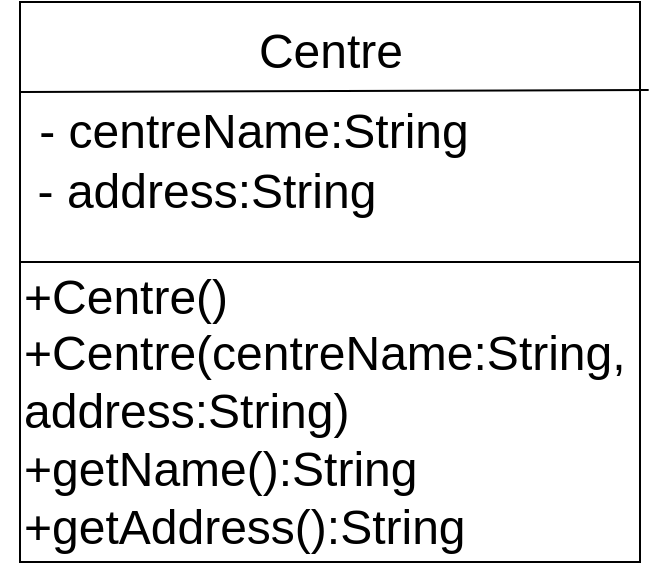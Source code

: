 <mxfile>
    <diagram id="Y_MOPtWibpevu8N45386" name="Page-1">
        <mxGraphModel dx="1224" dy="397" grid="1" gridSize="10" guides="1" tooltips="1" connect="1" arrows="1" fold="1" page="1" pageScale="1" pageWidth="850" pageHeight="1100" math="0" shadow="0">
            <root>
                <mxCell id="0"/>
                <mxCell id="1" parent="0"/>
                <mxCell id="2" value="" style="group" parent="1" vertex="1" connectable="0">
                    <mxGeometry x="280" y="60" width="310" height="280" as="geometry"/>
                </mxCell>
                <mxCell id="3" value="" style="rounded=0;whiteSpace=wrap;html=1;" parent="2" vertex="1">
                    <mxGeometry width="310" height="280" as="geometry"/>
                </mxCell>
                <mxCell id="4" value="&lt;font style=&quot;font-size: 24px;&quot;&gt;Centre&lt;/font&gt;" style="text;html=1;strokeColor=none;fillColor=none;align=center;verticalAlign=middle;whiteSpace=wrap;rounded=0;" parent="2" vertex="1">
                    <mxGeometry x="95.296" width="120.556" height="50" as="geometry"/>
                </mxCell>
                <mxCell id="5" value="" style="endArrow=none;html=1;fontSize=24;entryX=1.014;entryY=0.157;entryDx=0;entryDy=0;entryPerimeter=0;" parent="2" target="3" edge="1">
                    <mxGeometry width="50" height="50" relative="1" as="geometry">
                        <mxPoint y="45" as="sourcePoint"/>
                        <mxPoint x="332.963" y="150" as="targetPoint"/>
                    </mxGeometry>
                </mxCell>
                <mxCell id="6" value="- centreName:String" style="text;html=1;strokeColor=none;fillColor=none;align=center;verticalAlign=middle;whiteSpace=wrap;rounded=0;fontSize=24;" parent="2" vertex="1">
                    <mxGeometry y="50" width="234.07" height="30" as="geometry"/>
                </mxCell>
                <mxCell id="7" value="- address:String" style="text;html=1;strokeColor=none;fillColor=none;align=center;verticalAlign=middle;whiteSpace=wrap;rounded=0;fontSize=24;" parent="2" vertex="1">
                    <mxGeometry x="-10" y="80" width="206.667" height="30" as="geometry"/>
                </mxCell>
                <mxCell id="8" value="&lt;div style=&quot;&quot;&gt;&lt;span style=&quot;background-color: initial;&quot;&gt;+Centre()&lt;/span&gt;&lt;/div&gt;&lt;div style=&quot;&quot;&gt;&lt;span style=&quot;background-color: initial;&quot;&gt;+Centre(centreName:String, address:String)&lt;/span&gt;&lt;br&gt;&lt;/div&gt;&lt;div style=&quot;&quot;&gt;&lt;span style=&quot;background-color: initial;&quot;&gt;+getName():String&lt;/span&gt;&lt;/div&gt;&lt;div style=&quot;&quot;&gt;&lt;span style=&quot;background-color: initial;&quot;&gt;+getAddress():String&lt;/span&gt;&lt;/div&gt;" style="text;html=1;strokeColor=none;fillColor=none;align=left;verticalAlign=middle;whiteSpace=wrap;rounded=0;fontSize=24;" parent="2" vertex="1">
                    <mxGeometry y="130" width="310" height="150" as="geometry"/>
                </mxCell>
                <mxCell id="9" value="" style="endArrow=none;html=1;fontSize=24;exitX=0;exitY=0;exitDx=0;exitDy=0;entryX=1;entryY=0;entryDx=0;entryDy=0;" parent="2" source="8" target="8" edge="1">
                    <mxGeometry width="50" height="50" relative="1" as="geometry">
                        <mxPoint x="275.556" y="150" as="sourcePoint"/>
                        <mxPoint x="332.963" y="100" as="targetPoint"/>
                    </mxGeometry>
                </mxCell>
            </root>
        </mxGraphModel>
    </diagram>
</mxfile>